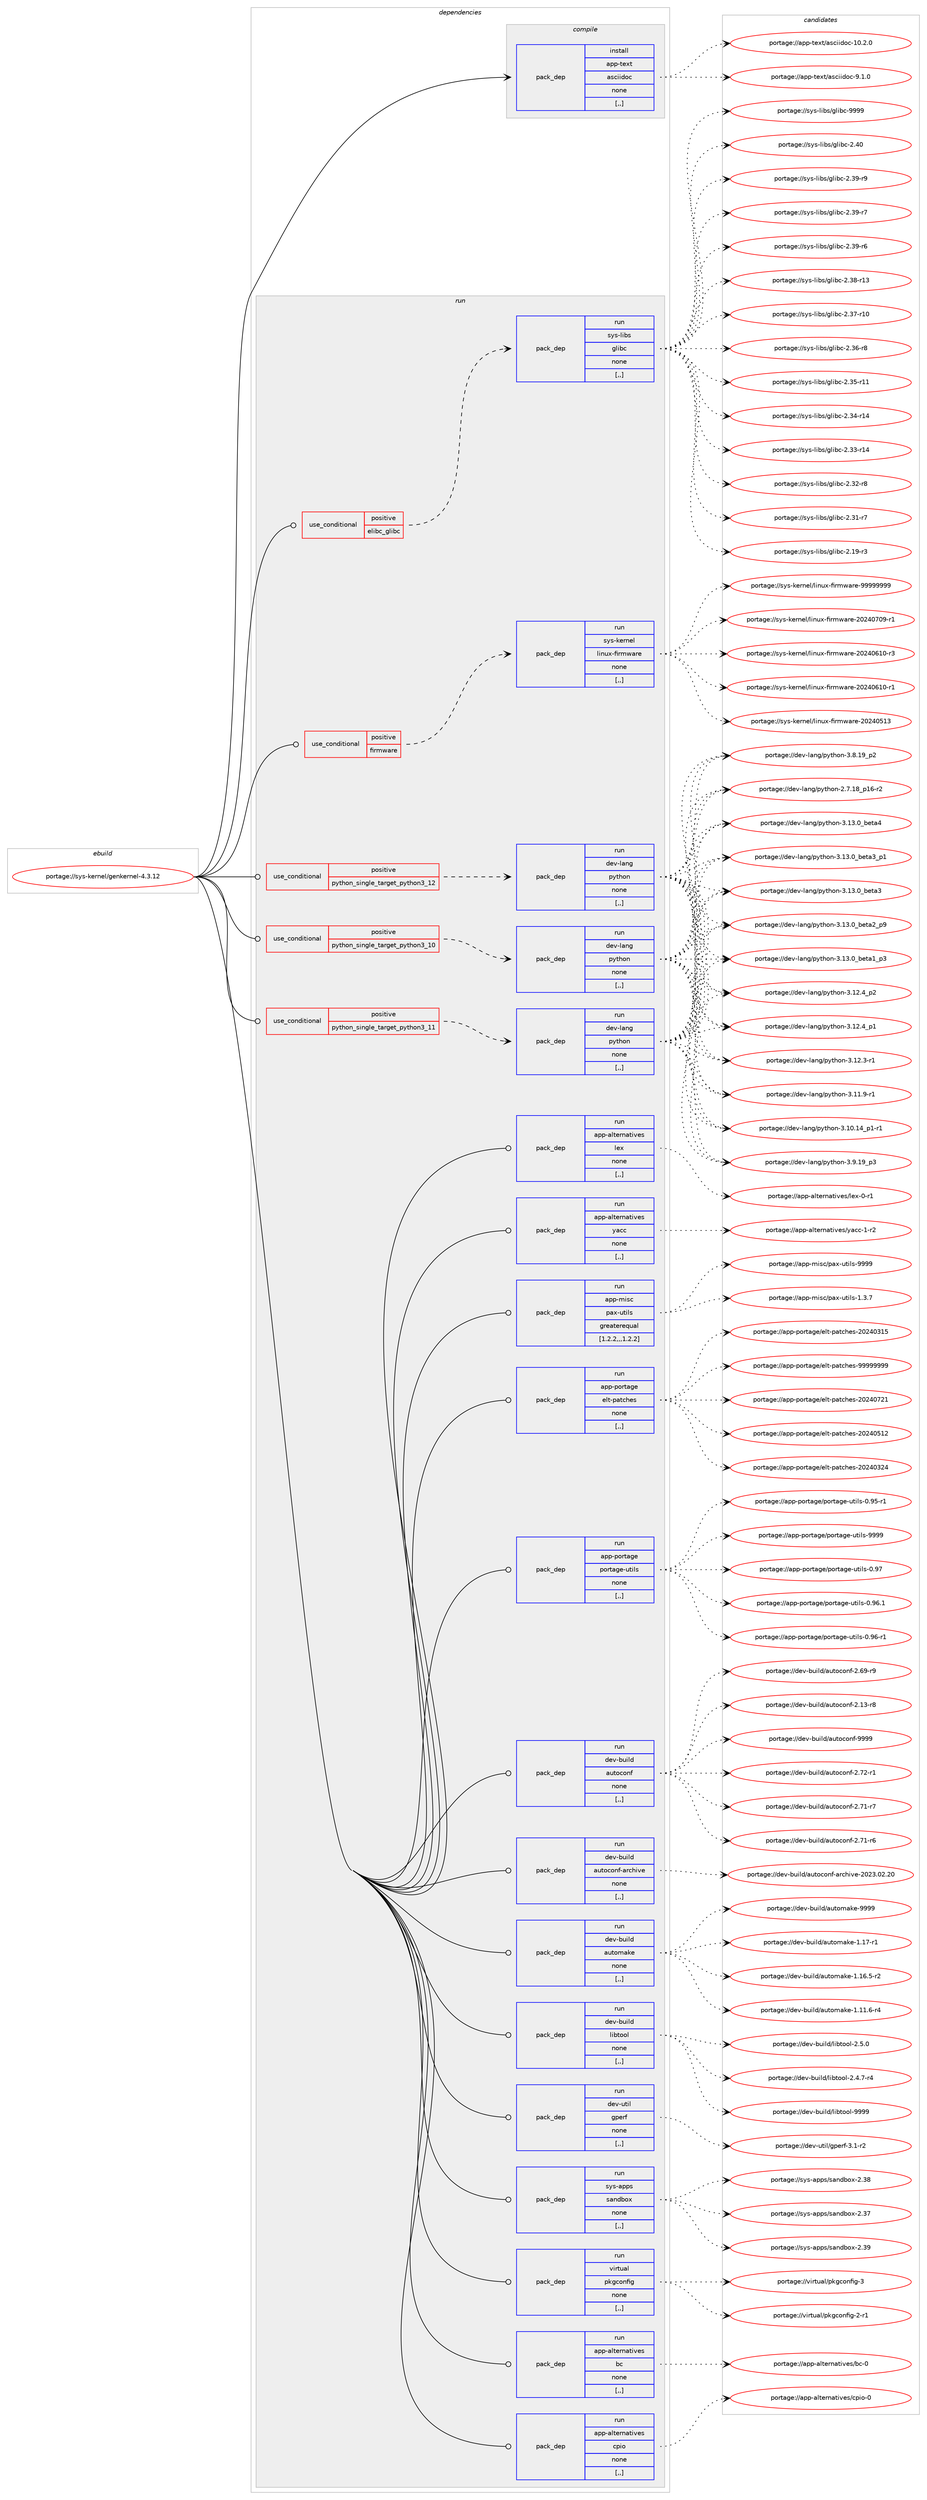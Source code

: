 digraph prolog {

# *************
# Graph options
# *************

newrank=true;
concentrate=true;
compound=true;
graph [rankdir=LR,fontname=Helvetica,fontsize=10,ranksep=1.5];#, ranksep=2.5, nodesep=0.2];
edge  [arrowhead=vee];
node  [fontname=Helvetica,fontsize=10];

# **********
# The ebuild
# **********

subgraph cluster_leftcol {
color=gray;
label=<<i>ebuild</i>>;
id [label="portage://sys-kernel/genkernel-4.3.12", color=red, width=4, href="../sys-kernel/genkernel-4.3.12.svg"];
}

# ****************
# The dependencies
# ****************

subgraph cluster_midcol {
color=gray;
label=<<i>dependencies</i>>;
subgraph cluster_compile {
fillcolor="#eeeeee";
style=filled;
label=<<i>compile</i>>;
subgraph pack318450 {
dependency438179 [label=<<TABLE BORDER="0" CELLBORDER="1" CELLSPACING="0" CELLPADDING="4" WIDTH="220"><TR><TD ROWSPAN="6" CELLPADDING="30">pack_dep</TD></TR><TR><TD WIDTH="110">install</TD></TR><TR><TD>app-text</TD></TR><TR><TD>asciidoc</TD></TR><TR><TD>none</TD></TR><TR><TD>[,,]</TD></TR></TABLE>>, shape=none, color=blue];
}
id:e -> dependency438179:w [weight=20,style="solid",arrowhead="vee"];
}
subgraph cluster_compileandrun {
fillcolor="#eeeeee";
style=filled;
label=<<i>compile and run</i>>;
}
subgraph cluster_run {
fillcolor="#eeeeee";
style=filled;
label=<<i>run</i>>;
subgraph cond116749 {
dependency438180 [label=<<TABLE BORDER="0" CELLBORDER="1" CELLSPACING="0" CELLPADDING="4"><TR><TD ROWSPAN="3" CELLPADDING="10">use_conditional</TD></TR><TR><TD>positive</TD></TR><TR><TD>elibc_glibc</TD></TR></TABLE>>, shape=none, color=red];
subgraph pack318451 {
dependency438181 [label=<<TABLE BORDER="0" CELLBORDER="1" CELLSPACING="0" CELLPADDING="4" WIDTH="220"><TR><TD ROWSPAN="6" CELLPADDING="30">pack_dep</TD></TR><TR><TD WIDTH="110">run</TD></TR><TR><TD>sys-libs</TD></TR><TR><TD>glibc</TD></TR><TR><TD>none</TD></TR><TR><TD>[,,]</TD></TR></TABLE>>, shape=none, color=blue];
}
dependency438180:e -> dependency438181:w [weight=20,style="dashed",arrowhead="vee"];
}
id:e -> dependency438180:w [weight=20,style="solid",arrowhead="odot"];
subgraph cond116750 {
dependency438182 [label=<<TABLE BORDER="0" CELLBORDER="1" CELLSPACING="0" CELLPADDING="4"><TR><TD ROWSPAN="3" CELLPADDING="10">use_conditional</TD></TR><TR><TD>positive</TD></TR><TR><TD>firmware</TD></TR></TABLE>>, shape=none, color=red];
subgraph pack318452 {
dependency438183 [label=<<TABLE BORDER="0" CELLBORDER="1" CELLSPACING="0" CELLPADDING="4" WIDTH="220"><TR><TD ROWSPAN="6" CELLPADDING="30">pack_dep</TD></TR><TR><TD WIDTH="110">run</TD></TR><TR><TD>sys-kernel</TD></TR><TR><TD>linux-firmware</TD></TR><TR><TD>none</TD></TR><TR><TD>[,,]</TD></TR></TABLE>>, shape=none, color=blue];
}
dependency438182:e -> dependency438183:w [weight=20,style="dashed",arrowhead="vee"];
}
id:e -> dependency438182:w [weight=20,style="solid",arrowhead="odot"];
subgraph cond116751 {
dependency438184 [label=<<TABLE BORDER="0" CELLBORDER="1" CELLSPACING="0" CELLPADDING="4"><TR><TD ROWSPAN="3" CELLPADDING="10">use_conditional</TD></TR><TR><TD>positive</TD></TR><TR><TD>python_single_target_python3_10</TD></TR></TABLE>>, shape=none, color=red];
subgraph pack318453 {
dependency438185 [label=<<TABLE BORDER="0" CELLBORDER="1" CELLSPACING="0" CELLPADDING="4" WIDTH="220"><TR><TD ROWSPAN="6" CELLPADDING="30">pack_dep</TD></TR><TR><TD WIDTH="110">run</TD></TR><TR><TD>dev-lang</TD></TR><TR><TD>python</TD></TR><TR><TD>none</TD></TR><TR><TD>[,,]</TD></TR></TABLE>>, shape=none, color=blue];
}
dependency438184:e -> dependency438185:w [weight=20,style="dashed",arrowhead="vee"];
}
id:e -> dependency438184:w [weight=20,style="solid",arrowhead="odot"];
subgraph cond116752 {
dependency438186 [label=<<TABLE BORDER="0" CELLBORDER="1" CELLSPACING="0" CELLPADDING="4"><TR><TD ROWSPAN="3" CELLPADDING="10">use_conditional</TD></TR><TR><TD>positive</TD></TR><TR><TD>python_single_target_python3_11</TD></TR></TABLE>>, shape=none, color=red];
subgraph pack318454 {
dependency438187 [label=<<TABLE BORDER="0" CELLBORDER="1" CELLSPACING="0" CELLPADDING="4" WIDTH="220"><TR><TD ROWSPAN="6" CELLPADDING="30">pack_dep</TD></TR><TR><TD WIDTH="110">run</TD></TR><TR><TD>dev-lang</TD></TR><TR><TD>python</TD></TR><TR><TD>none</TD></TR><TR><TD>[,,]</TD></TR></TABLE>>, shape=none, color=blue];
}
dependency438186:e -> dependency438187:w [weight=20,style="dashed",arrowhead="vee"];
}
id:e -> dependency438186:w [weight=20,style="solid",arrowhead="odot"];
subgraph cond116753 {
dependency438188 [label=<<TABLE BORDER="0" CELLBORDER="1" CELLSPACING="0" CELLPADDING="4"><TR><TD ROWSPAN="3" CELLPADDING="10">use_conditional</TD></TR><TR><TD>positive</TD></TR><TR><TD>python_single_target_python3_12</TD></TR></TABLE>>, shape=none, color=red];
subgraph pack318455 {
dependency438189 [label=<<TABLE BORDER="0" CELLBORDER="1" CELLSPACING="0" CELLPADDING="4" WIDTH="220"><TR><TD ROWSPAN="6" CELLPADDING="30">pack_dep</TD></TR><TR><TD WIDTH="110">run</TD></TR><TR><TD>dev-lang</TD></TR><TR><TD>python</TD></TR><TR><TD>none</TD></TR><TR><TD>[,,]</TD></TR></TABLE>>, shape=none, color=blue];
}
dependency438188:e -> dependency438189:w [weight=20,style="dashed",arrowhead="vee"];
}
id:e -> dependency438188:w [weight=20,style="solid",arrowhead="odot"];
subgraph pack318456 {
dependency438190 [label=<<TABLE BORDER="0" CELLBORDER="1" CELLSPACING="0" CELLPADDING="4" WIDTH="220"><TR><TD ROWSPAN="6" CELLPADDING="30">pack_dep</TD></TR><TR><TD WIDTH="110">run</TD></TR><TR><TD>app-alternatives</TD></TR><TR><TD>bc</TD></TR><TR><TD>none</TD></TR><TR><TD>[,,]</TD></TR></TABLE>>, shape=none, color=blue];
}
id:e -> dependency438190:w [weight=20,style="solid",arrowhead="odot"];
subgraph pack318457 {
dependency438191 [label=<<TABLE BORDER="0" CELLBORDER="1" CELLSPACING="0" CELLPADDING="4" WIDTH="220"><TR><TD ROWSPAN="6" CELLPADDING="30">pack_dep</TD></TR><TR><TD WIDTH="110">run</TD></TR><TR><TD>app-alternatives</TD></TR><TR><TD>cpio</TD></TR><TR><TD>none</TD></TR><TR><TD>[,,]</TD></TR></TABLE>>, shape=none, color=blue];
}
id:e -> dependency438191:w [weight=20,style="solid",arrowhead="odot"];
subgraph pack318458 {
dependency438192 [label=<<TABLE BORDER="0" CELLBORDER="1" CELLSPACING="0" CELLPADDING="4" WIDTH="220"><TR><TD ROWSPAN="6" CELLPADDING="30">pack_dep</TD></TR><TR><TD WIDTH="110">run</TD></TR><TR><TD>app-alternatives</TD></TR><TR><TD>lex</TD></TR><TR><TD>none</TD></TR><TR><TD>[,,]</TD></TR></TABLE>>, shape=none, color=blue];
}
id:e -> dependency438192:w [weight=20,style="solid",arrowhead="odot"];
subgraph pack318459 {
dependency438193 [label=<<TABLE BORDER="0" CELLBORDER="1" CELLSPACING="0" CELLPADDING="4" WIDTH="220"><TR><TD ROWSPAN="6" CELLPADDING="30">pack_dep</TD></TR><TR><TD WIDTH="110">run</TD></TR><TR><TD>app-alternatives</TD></TR><TR><TD>yacc</TD></TR><TR><TD>none</TD></TR><TR><TD>[,,]</TD></TR></TABLE>>, shape=none, color=blue];
}
id:e -> dependency438193:w [weight=20,style="solid",arrowhead="odot"];
subgraph pack318460 {
dependency438194 [label=<<TABLE BORDER="0" CELLBORDER="1" CELLSPACING="0" CELLPADDING="4" WIDTH="220"><TR><TD ROWSPAN="6" CELLPADDING="30">pack_dep</TD></TR><TR><TD WIDTH="110">run</TD></TR><TR><TD>app-misc</TD></TR><TR><TD>pax-utils</TD></TR><TR><TD>greaterequal</TD></TR><TR><TD>[1.2.2,,,1.2.2]</TD></TR></TABLE>>, shape=none, color=blue];
}
id:e -> dependency438194:w [weight=20,style="solid",arrowhead="odot"];
subgraph pack318461 {
dependency438195 [label=<<TABLE BORDER="0" CELLBORDER="1" CELLSPACING="0" CELLPADDING="4" WIDTH="220"><TR><TD ROWSPAN="6" CELLPADDING="30">pack_dep</TD></TR><TR><TD WIDTH="110">run</TD></TR><TR><TD>app-portage</TD></TR><TR><TD>elt-patches</TD></TR><TR><TD>none</TD></TR><TR><TD>[,,]</TD></TR></TABLE>>, shape=none, color=blue];
}
id:e -> dependency438195:w [weight=20,style="solid",arrowhead="odot"];
subgraph pack318462 {
dependency438196 [label=<<TABLE BORDER="0" CELLBORDER="1" CELLSPACING="0" CELLPADDING="4" WIDTH="220"><TR><TD ROWSPAN="6" CELLPADDING="30">pack_dep</TD></TR><TR><TD WIDTH="110">run</TD></TR><TR><TD>app-portage</TD></TR><TR><TD>portage-utils</TD></TR><TR><TD>none</TD></TR><TR><TD>[,,]</TD></TR></TABLE>>, shape=none, color=blue];
}
id:e -> dependency438196:w [weight=20,style="solid",arrowhead="odot"];
subgraph pack318463 {
dependency438197 [label=<<TABLE BORDER="0" CELLBORDER="1" CELLSPACING="0" CELLPADDING="4" WIDTH="220"><TR><TD ROWSPAN="6" CELLPADDING="30">pack_dep</TD></TR><TR><TD WIDTH="110">run</TD></TR><TR><TD>dev-build</TD></TR><TR><TD>autoconf</TD></TR><TR><TD>none</TD></TR><TR><TD>[,,]</TD></TR></TABLE>>, shape=none, color=blue];
}
id:e -> dependency438197:w [weight=20,style="solid",arrowhead="odot"];
subgraph pack318464 {
dependency438198 [label=<<TABLE BORDER="0" CELLBORDER="1" CELLSPACING="0" CELLPADDING="4" WIDTH="220"><TR><TD ROWSPAN="6" CELLPADDING="30">pack_dep</TD></TR><TR><TD WIDTH="110">run</TD></TR><TR><TD>dev-build</TD></TR><TR><TD>autoconf-archive</TD></TR><TR><TD>none</TD></TR><TR><TD>[,,]</TD></TR></TABLE>>, shape=none, color=blue];
}
id:e -> dependency438198:w [weight=20,style="solid",arrowhead="odot"];
subgraph pack318465 {
dependency438199 [label=<<TABLE BORDER="0" CELLBORDER="1" CELLSPACING="0" CELLPADDING="4" WIDTH="220"><TR><TD ROWSPAN="6" CELLPADDING="30">pack_dep</TD></TR><TR><TD WIDTH="110">run</TD></TR><TR><TD>dev-build</TD></TR><TR><TD>automake</TD></TR><TR><TD>none</TD></TR><TR><TD>[,,]</TD></TR></TABLE>>, shape=none, color=blue];
}
id:e -> dependency438199:w [weight=20,style="solid",arrowhead="odot"];
subgraph pack318466 {
dependency438200 [label=<<TABLE BORDER="0" CELLBORDER="1" CELLSPACING="0" CELLPADDING="4" WIDTH="220"><TR><TD ROWSPAN="6" CELLPADDING="30">pack_dep</TD></TR><TR><TD WIDTH="110">run</TD></TR><TR><TD>dev-build</TD></TR><TR><TD>libtool</TD></TR><TR><TD>none</TD></TR><TR><TD>[,,]</TD></TR></TABLE>>, shape=none, color=blue];
}
id:e -> dependency438200:w [weight=20,style="solid",arrowhead="odot"];
subgraph pack318467 {
dependency438201 [label=<<TABLE BORDER="0" CELLBORDER="1" CELLSPACING="0" CELLPADDING="4" WIDTH="220"><TR><TD ROWSPAN="6" CELLPADDING="30">pack_dep</TD></TR><TR><TD WIDTH="110">run</TD></TR><TR><TD>dev-util</TD></TR><TR><TD>gperf</TD></TR><TR><TD>none</TD></TR><TR><TD>[,,]</TD></TR></TABLE>>, shape=none, color=blue];
}
id:e -> dependency438201:w [weight=20,style="solid",arrowhead="odot"];
subgraph pack318468 {
dependency438202 [label=<<TABLE BORDER="0" CELLBORDER="1" CELLSPACING="0" CELLPADDING="4" WIDTH="220"><TR><TD ROWSPAN="6" CELLPADDING="30">pack_dep</TD></TR><TR><TD WIDTH="110">run</TD></TR><TR><TD>sys-apps</TD></TR><TR><TD>sandbox</TD></TR><TR><TD>none</TD></TR><TR><TD>[,,]</TD></TR></TABLE>>, shape=none, color=blue];
}
id:e -> dependency438202:w [weight=20,style="solid",arrowhead="odot"];
subgraph pack318469 {
dependency438203 [label=<<TABLE BORDER="0" CELLBORDER="1" CELLSPACING="0" CELLPADDING="4" WIDTH="220"><TR><TD ROWSPAN="6" CELLPADDING="30">pack_dep</TD></TR><TR><TD WIDTH="110">run</TD></TR><TR><TD>virtual</TD></TR><TR><TD>pkgconfig</TD></TR><TR><TD>none</TD></TR><TR><TD>[,,]</TD></TR></TABLE>>, shape=none, color=blue];
}
id:e -> dependency438203:w [weight=20,style="solid",arrowhead="odot"];
}
}

# **************
# The candidates
# **************

subgraph cluster_choices {
rank=same;
color=gray;
label=<<i>candidates</i>>;

subgraph choice318450 {
color=black;
nodesep=1;
choice97112112451161011201164797115991051051001119945494846504648 [label="portage://app-text/asciidoc-10.2.0", color=red, width=4,href="../app-text/asciidoc-10.2.0.svg"];
choice971121124511610112011647971159910510510011199455746494648 [label="portage://app-text/asciidoc-9.1.0", color=red, width=4,href="../app-text/asciidoc-9.1.0.svg"];
dependency438179:e -> choice97112112451161011201164797115991051051001119945494846504648:w [style=dotted,weight="100"];
dependency438179:e -> choice971121124511610112011647971159910510510011199455746494648:w [style=dotted,weight="100"];
}
subgraph choice318451 {
color=black;
nodesep=1;
choice11512111545108105981154710310810598994557575757 [label="portage://sys-libs/glibc-9999", color=red, width=4,href="../sys-libs/glibc-9999.svg"];
choice11512111545108105981154710310810598994550465248 [label="portage://sys-libs/glibc-2.40", color=red, width=4,href="../sys-libs/glibc-2.40.svg"];
choice115121115451081059811547103108105989945504651574511457 [label="portage://sys-libs/glibc-2.39-r9", color=red, width=4,href="../sys-libs/glibc-2.39-r9.svg"];
choice115121115451081059811547103108105989945504651574511455 [label="portage://sys-libs/glibc-2.39-r7", color=red, width=4,href="../sys-libs/glibc-2.39-r7.svg"];
choice115121115451081059811547103108105989945504651574511454 [label="portage://sys-libs/glibc-2.39-r6", color=red, width=4,href="../sys-libs/glibc-2.39-r6.svg"];
choice11512111545108105981154710310810598994550465156451144951 [label="portage://sys-libs/glibc-2.38-r13", color=red, width=4,href="../sys-libs/glibc-2.38-r13.svg"];
choice11512111545108105981154710310810598994550465155451144948 [label="portage://sys-libs/glibc-2.37-r10", color=red, width=4,href="../sys-libs/glibc-2.37-r10.svg"];
choice115121115451081059811547103108105989945504651544511456 [label="portage://sys-libs/glibc-2.36-r8", color=red, width=4,href="../sys-libs/glibc-2.36-r8.svg"];
choice11512111545108105981154710310810598994550465153451144949 [label="portage://sys-libs/glibc-2.35-r11", color=red, width=4,href="../sys-libs/glibc-2.35-r11.svg"];
choice11512111545108105981154710310810598994550465152451144952 [label="portage://sys-libs/glibc-2.34-r14", color=red, width=4,href="../sys-libs/glibc-2.34-r14.svg"];
choice11512111545108105981154710310810598994550465151451144952 [label="portage://sys-libs/glibc-2.33-r14", color=red, width=4,href="../sys-libs/glibc-2.33-r14.svg"];
choice115121115451081059811547103108105989945504651504511456 [label="portage://sys-libs/glibc-2.32-r8", color=red, width=4,href="../sys-libs/glibc-2.32-r8.svg"];
choice115121115451081059811547103108105989945504651494511455 [label="portage://sys-libs/glibc-2.31-r7", color=red, width=4,href="../sys-libs/glibc-2.31-r7.svg"];
choice115121115451081059811547103108105989945504649574511451 [label="portage://sys-libs/glibc-2.19-r3", color=red, width=4,href="../sys-libs/glibc-2.19-r3.svg"];
dependency438181:e -> choice11512111545108105981154710310810598994557575757:w [style=dotted,weight="100"];
dependency438181:e -> choice11512111545108105981154710310810598994550465248:w [style=dotted,weight="100"];
dependency438181:e -> choice115121115451081059811547103108105989945504651574511457:w [style=dotted,weight="100"];
dependency438181:e -> choice115121115451081059811547103108105989945504651574511455:w [style=dotted,weight="100"];
dependency438181:e -> choice115121115451081059811547103108105989945504651574511454:w [style=dotted,weight="100"];
dependency438181:e -> choice11512111545108105981154710310810598994550465156451144951:w [style=dotted,weight="100"];
dependency438181:e -> choice11512111545108105981154710310810598994550465155451144948:w [style=dotted,weight="100"];
dependency438181:e -> choice115121115451081059811547103108105989945504651544511456:w [style=dotted,weight="100"];
dependency438181:e -> choice11512111545108105981154710310810598994550465153451144949:w [style=dotted,weight="100"];
dependency438181:e -> choice11512111545108105981154710310810598994550465152451144952:w [style=dotted,weight="100"];
dependency438181:e -> choice11512111545108105981154710310810598994550465151451144952:w [style=dotted,weight="100"];
dependency438181:e -> choice115121115451081059811547103108105989945504651504511456:w [style=dotted,weight="100"];
dependency438181:e -> choice115121115451081059811547103108105989945504651494511455:w [style=dotted,weight="100"];
dependency438181:e -> choice115121115451081059811547103108105989945504649574511451:w [style=dotted,weight="100"];
}
subgraph choice318452 {
color=black;
nodesep=1;
choice11512111545107101114110101108471081051101171204510210511410911997114101455757575757575757 [label="portage://sys-kernel/linux-firmware-99999999", color=red, width=4,href="../sys-kernel/linux-firmware-99999999.svg"];
choice115121115451071011141101011084710810511011712045102105114109119971141014550485052485548574511449 [label="portage://sys-kernel/linux-firmware-20240709-r1", color=red, width=4,href="../sys-kernel/linux-firmware-20240709-r1.svg"];
choice115121115451071011141101011084710810511011712045102105114109119971141014550485052485449484511451 [label="portage://sys-kernel/linux-firmware-20240610-r3", color=red, width=4,href="../sys-kernel/linux-firmware-20240610-r3.svg"];
choice115121115451071011141101011084710810511011712045102105114109119971141014550485052485449484511449 [label="portage://sys-kernel/linux-firmware-20240610-r1", color=red, width=4,href="../sys-kernel/linux-firmware-20240610-r1.svg"];
choice11512111545107101114110101108471081051101171204510210511410911997114101455048505248534951 [label="portage://sys-kernel/linux-firmware-20240513", color=red, width=4,href="../sys-kernel/linux-firmware-20240513.svg"];
dependency438183:e -> choice11512111545107101114110101108471081051101171204510210511410911997114101455757575757575757:w [style=dotted,weight="100"];
dependency438183:e -> choice115121115451071011141101011084710810511011712045102105114109119971141014550485052485548574511449:w [style=dotted,weight="100"];
dependency438183:e -> choice115121115451071011141101011084710810511011712045102105114109119971141014550485052485449484511451:w [style=dotted,weight="100"];
dependency438183:e -> choice115121115451071011141101011084710810511011712045102105114109119971141014550485052485449484511449:w [style=dotted,weight="100"];
dependency438183:e -> choice11512111545107101114110101108471081051101171204510210511410911997114101455048505248534951:w [style=dotted,weight="100"];
}
subgraph choice318453 {
color=black;
nodesep=1;
choice1001011184510897110103471121211161041111104551464951464895981011169752 [label="portage://dev-lang/python-3.13.0_beta4", color=red, width=4,href="../dev-lang/python-3.13.0_beta4.svg"];
choice10010111845108971101034711212111610411111045514649514648959810111697519511249 [label="portage://dev-lang/python-3.13.0_beta3_p1", color=red, width=4,href="../dev-lang/python-3.13.0_beta3_p1.svg"];
choice1001011184510897110103471121211161041111104551464951464895981011169751 [label="portage://dev-lang/python-3.13.0_beta3", color=red, width=4,href="../dev-lang/python-3.13.0_beta3.svg"];
choice10010111845108971101034711212111610411111045514649514648959810111697509511257 [label="portage://dev-lang/python-3.13.0_beta2_p9", color=red, width=4,href="../dev-lang/python-3.13.0_beta2_p9.svg"];
choice10010111845108971101034711212111610411111045514649514648959810111697499511251 [label="portage://dev-lang/python-3.13.0_beta1_p3", color=red, width=4,href="../dev-lang/python-3.13.0_beta1_p3.svg"];
choice100101118451089711010347112121116104111110455146495046529511250 [label="portage://dev-lang/python-3.12.4_p2", color=red, width=4,href="../dev-lang/python-3.12.4_p2.svg"];
choice100101118451089711010347112121116104111110455146495046529511249 [label="portage://dev-lang/python-3.12.4_p1", color=red, width=4,href="../dev-lang/python-3.12.4_p1.svg"];
choice100101118451089711010347112121116104111110455146495046514511449 [label="portage://dev-lang/python-3.12.3-r1", color=red, width=4,href="../dev-lang/python-3.12.3-r1.svg"];
choice100101118451089711010347112121116104111110455146494946574511449 [label="portage://dev-lang/python-3.11.9-r1", color=red, width=4,href="../dev-lang/python-3.11.9-r1.svg"];
choice100101118451089711010347112121116104111110455146494846495295112494511449 [label="portage://dev-lang/python-3.10.14_p1-r1", color=red, width=4,href="../dev-lang/python-3.10.14_p1-r1.svg"];
choice100101118451089711010347112121116104111110455146574649579511251 [label="portage://dev-lang/python-3.9.19_p3", color=red, width=4,href="../dev-lang/python-3.9.19_p3.svg"];
choice100101118451089711010347112121116104111110455146564649579511250 [label="portage://dev-lang/python-3.8.19_p2", color=red, width=4,href="../dev-lang/python-3.8.19_p2.svg"];
choice100101118451089711010347112121116104111110455046554649569511249544511450 [label="portage://dev-lang/python-2.7.18_p16-r2", color=red, width=4,href="../dev-lang/python-2.7.18_p16-r2.svg"];
dependency438185:e -> choice1001011184510897110103471121211161041111104551464951464895981011169752:w [style=dotted,weight="100"];
dependency438185:e -> choice10010111845108971101034711212111610411111045514649514648959810111697519511249:w [style=dotted,weight="100"];
dependency438185:e -> choice1001011184510897110103471121211161041111104551464951464895981011169751:w [style=dotted,weight="100"];
dependency438185:e -> choice10010111845108971101034711212111610411111045514649514648959810111697509511257:w [style=dotted,weight="100"];
dependency438185:e -> choice10010111845108971101034711212111610411111045514649514648959810111697499511251:w [style=dotted,weight="100"];
dependency438185:e -> choice100101118451089711010347112121116104111110455146495046529511250:w [style=dotted,weight="100"];
dependency438185:e -> choice100101118451089711010347112121116104111110455146495046529511249:w [style=dotted,weight="100"];
dependency438185:e -> choice100101118451089711010347112121116104111110455146495046514511449:w [style=dotted,weight="100"];
dependency438185:e -> choice100101118451089711010347112121116104111110455146494946574511449:w [style=dotted,weight="100"];
dependency438185:e -> choice100101118451089711010347112121116104111110455146494846495295112494511449:w [style=dotted,weight="100"];
dependency438185:e -> choice100101118451089711010347112121116104111110455146574649579511251:w [style=dotted,weight="100"];
dependency438185:e -> choice100101118451089711010347112121116104111110455146564649579511250:w [style=dotted,weight="100"];
dependency438185:e -> choice100101118451089711010347112121116104111110455046554649569511249544511450:w [style=dotted,weight="100"];
}
subgraph choice318454 {
color=black;
nodesep=1;
choice1001011184510897110103471121211161041111104551464951464895981011169752 [label="portage://dev-lang/python-3.13.0_beta4", color=red, width=4,href="../dev-lang/python-3.13.0_beta4.svg"];
choice10010111845108971101034711212111610411111045514649514648959810111697519511249 [label="portage://dev-lang/python-3.13.0_beta3_p1", color=red, width=4,href="../dev-lang/python-3.13.0_beta3_p1.svg"];
choice1001011184510897110103471121211161041111104551464951464895981011169751 [label="portage://dev-lang/python-3.13.0_beta3", color=red, width=4,href="../dev-lang/python-3.13.0_beta3.svg"];
choice10010111845108971101034711212111610411111045514649514648959810111697509511257 [label="portage://dev-lang/python-3.13.0_beta2_p9", color=red, width=4,href="../dev-lang/python-3.13.0_beta2_p9.svg"];
choice10010111845108971101034711212111610411111045514649514648959810111697499511251 [label="portage://dev-lang/python-3.13.0_beta1_p3", color=red, width=4,href="../dev-lang/python-3.13.0_beta1_p3.svg"];
choice100101118451089711010347112121116104111110455146495046529511250 [label="portage://dev-lang/python-3.12.4_p2", color=red, width=4,href="../dev-lang/python-3.12.4_p2.svg"];
choice100101118451089711010347112121116104111110455146495046529511249 [label="portage://dev-lang/python-3.12.4_p1", color=red, width=4,href="../dev-lang/python-3.12.4_p1.svg"];
choice100101118451089711010347112121116104111110455146495046514511449 [label="portage://dev-lang/python-3.12.3-r1", color=red, width=4,href="../dev-lang/python-3.12.3-r1.svg"];
choice100101118451089711010347112121116104111110455146494946574511449 [label="portage://dev-lang/python-3.11.9-r1", color=red, width=4,href="../dev-lang/python-3.11.9-r1.svg"];
choice100101118451089711010347112121116104111110455146494846495295112494511449 [label="portage://dev-lang/python-3.10.14_p1-r1", color=red, width=4,href="../dev-lang/python-3.10.14_p1-r1.svg"];
choice100101118451089711010347112121116104111110455146574649579511251 [label="portage://dev-lang/python-3.9.19_p3", color=red, width=4,href="../dev-lang/python-3.9.19_p3.svg"];
choice100101118451089711010347112121116104111110455146564649579511250 [label="portage://dev-lang/python-3.8.19_p2", color=red, width=4,href="../dev-lang/python-3.8.19_p2.svg"];
choice100101118451089711010347112121116104111110455046554649569511249544511450 [label="portage://dev-lang/python-2.7.18_p16-r2", color=red, width=4,href="../dev-lang/python-2.7.18_p16-r2.svg"];
dependency438187:e -> choice1001011184510897110103471121211161041111104551464951464895981011169752:w [style=dotted,weight="100"];
dependency438187:e -> choice10010111845108971101034711212111610411111045514649514648959810111697519511249:w [style=dotted,weight="100"];
dependency438187:e -> choice1001011184510897110103471121211161041111104551464951464895981011169751:w [style=dotted,weight="100"];
dependency438187:e -> choice10010111845108971101034711212111610411111045514649514648959810111697509511257:w [style=dotted,weight="100"];
dependency438187:e -> choice10010111845108971101034711212111610411111045514649514648959810111697499511251:w [style=dotted,weight="100"];
dependency438187:e -> choice100101118451089711010347112121116104111110455146495046529511250:w [style=dotted,weight="100"];
dependency438187:e -> choice100101118451089711010347112121116104111110455146495046529511249:w [style=dotted,weight="100"];
dependency438187:e -> choice100101118451089711010347112121116104111110455146495046514511449:w [style=dotted,weight="100"];
dependency438187:e -> choice100101118451089711010347112121116104111110455146494946574511449:w [style=dotted,weight="100"];
dependency438187:e -> choice100101118451089711010347112121116104111110455146494846495295112494511449:w [style=dotted,weight="100"];
dependency438187:e -> choice100101118451089711010347112121116104111110455146574649579511251:w [style=dotted,weight="100"];
dependency438187:e -> choice100101118451089711010347112121116104111110455146564649579511250:w [style=dotted,weight="100"];
dependency438187:e -> choice100101118451089711010347112121116104111110455046554649569511249544511450:w [style=dotted,weight="100"];
}
subgraph choice318455 {
color=black;
nodesep=1;
choice1001011184510897110103471121211161041111104551464951464895981011169752 [label="portage://dev-lang/python-3.13.0_beta4", color=red, width=4,href="../dev-lang/python-3.13.0_beta4.svg"];
choice10010111845108971101034711212111610411111045514649514648959810111697519511249 [label="portage://dev-lang/python-3.13.0_beta3_p1", color=red, width=4,href="../dev-lang/python-3.13.0_beta3_p1.svg"];
choice1001011184510897110103471121211161041111104551464951464895981011169751 [label="portage://dev-lang/python-3.13.0_beta3", color=red, width=4,href="../dev-lang/python-3.13.0_beta3.svg"];
choice10010111845108971101034711212111610411111045514649514648959810111697509511257 [label="portage://dev-lang/python-3.13.0_beta2_p9", color=red, width=4,href="../dev-lang/python-3.13.0_beta2_p9.svg"];
choice10010111845108971101034711212111610411111045514649514648959810111697499511251 [label="portage://dev-lang/python-3.13.0_beta1_p3", color=red, width=4,href="../dev-lang/python-3.13.0_beta1_p3.svg"];
choice100101118451089711010347112121116104111110455146495046529511250 [label="portage://dev-lang/python-3.12.4_p2", color=red, width=4,href="../dev-lang/python-3.12.4_p2.svg"];
choice100101118451089711010347112121116104111110455146495046529511249 [label="portage://dev-lang/python-3.12.4_p1", color=red, width=4,href="../dev-lang/python-3.12.4_p1.svg"];
choice100101118451089711010347112121116104111110455146495046514511449 [label="portage://dev-lang/python-3.12.3-r1", color=red, width=4,href="../dev-lang/python-3.12.3-r1.svg"];
choice100101118451089711010347112121116104111110455146494946574511449 [label="portage://dev-lang/python-3.11.9-r1", color=red, width=4,href="../dev-lang/python-3.11.9-r1.svg"];
choice100101118451089711010347112121116104111110455146494846495295112494511449 [label="portage://dev-lang/python-3.10.14_p1-r1", color=red, width=4,href="../dev-lang/python-3.10.14_p1-r1.svg"];
choice100101118451089711010347112121116104111110455146574649579511251 [label="portage://dev-lang/python-3.9.19_p3", color=red, width=4,href="../dev-lang/python-3.9.19_p3.svg"];
choice100101118451089711010347112121116104111110455146564649579511250 [label="portage://dev-lang/python-3.8.19_p2", color=red, width=4,href="../dev-lang/python-3.8.19_p2.svg"];
choice100101118451089711010347112121116104111110455046554649569511249544511450 [label="portage://dev-lang/python-2.7.18_p16-r2", color=red, width=4,href="../dev-lang/python-2.7.18_p16-r2.svg"];
dependency438189:e -> choice1001011184510897110103471121211161041111104551464951464895981011169752:w [style=dotted,weight="100"];
dependency438189:e -> choice10010111845108971101034711212111610411111045514649514648959810111697519511249:w [style=dotted,weight="100"];
dependency438189:e -> choice1001011184510897110103471121211161041111104551464951464895981011169751:w [style=dotted,weight="100"];
dependency438189:e -> choice10010111845108971101034711212111610411111045514649514648959810111697509511257:w [style=dotted,weight="100"];
dependency438189:e -> choice10010111845108971101034711212111610411111045514649514648959810111697499511251:w [style=dotted,weight="100"];
dependency438189:e -> choice100101118451089711010347112121116104111110455146495046529511250:w [style=dotted,weight="100"];
dependency438189:e -> choice100101118451089711010347112121116104111110455146495046529511249:w [style=dotted,weight="100"];
dependency438189:e -> choice100101118451089711010347112121116104111110455146495046514511449:w [style=dotted,weight="100"];
dependency438189:e -> choice100101118451089711010347112121116104111110455146494946574511449:w [style=dotted,weight="100"];
dependency438189:e -> choice100101118451089711010347112121116104111110455146494846495295112494511449:w [style=dotted,weight="100"];
dependency438189:e -> choice100101118451089711010347112121116104111110455146574649579511251:w [style=dotted,weight="100"];
dependency438189:e -> choice100101118451089711010347112121116104111110455146564649579511250:w [style=dotted,weight="100"];
dependency438189:e -> choice100101118451089711010347112121116104111110455046554649569511249544511450:w [style=dotted,weight="100"];
}
subgraph choice318456 {
color=black;
nodesep=1;
choice971121124597108116101114110971161051181011154798994548 [label="portage://app-alternatives/bc-0", color=red, width=4,href="../app-alternatives/bc-0.svg"];
dependency438190:e -> choice971121124597108116101114110971161051181011154798994548:w [style=dotted,weight="100"];
}
subgraph choice318457 {
color=black;
nodesep=1;
choice9711211245971081161011141109711610511810111547991121051114548 [label="portage://app-alternatives/cpio-0", color=red, width=4,href="../app-alternatives/cpio-0.svg"];
dependency438191:e -> choice9711211245971081161011141109711610511810111547991121051114548:w [style=dotted,weight="100"];
}
subgraph choice318458 {
color=black;
nodesep=1;
choice971121124597108116101114110971161051181011154710810112045484511449 [label="portage://app-alternatives/lex-0-r1", color=red, width=4,href="../app-alternatives/lex-0-r1.svg"];
dependency438192:e -> choice971121124597108116101114110971161051181011154710810112045484511449:w [style=dotted,weight="100"];
}
subgraph choice318459 {
color=black;
nodesep=1;
choice971121124597108116101114110971161051181011154712197999945494511450 [label="portage://app-alternatives/yacc-1-r2", color=red, width=4,href="../app-alternatives/yacc-1-r2.svg"];
dependency438193:e -> choice971121124597108116101114110971161051181011154712197999945494511450:w [style=dotted,weight="100"];
}
subgraph choice318460 {
color=black;
nodesep=1;
choice9711211245109105115994711297120451171161051081154557575757 [label="portage://app-misc/pax-utils-9999", color=red, width=4,href="../app-misc/pax-utils-9999.svg"];
choice971121124510910511599471129712045117116105108115454946514655 [label="portage://app-misc/pax-utils-1.3.7", color=red, width=4,href="../app-misc/pax-utils-1.3.7.svg"];
dependency438194:e -> choice9711211245109105115994711297120451171161051081154557575757:w [style=dotted,weight="100"];
dependency438194:e -> choice971121124510910511599471129712045117116105108115454946514655:w [style=dotted,weight="100"];
}
subgraph choice318461 {
color=black;
nodesep=1;
choice97112112451121111141169710310147101108116451129711699104101115455757575757575757 [label="portage://app-portage/elt-patches-99999999", color=red, width=4,href="../app-portage/elt-patches-99999999.svg"];
choice97112112451121111141169710310147101108116451129711699104101115455048505248555049 [label="portage://app-portage/elt-patches-20240721", color=red, width=4,href="../app-portage/elt-patches-20240721.svg"];
choice97112112451121111141169710310147101108116451129711699104101115455048505248534950 [label="portage://app-portage/elt-patches-20240512", color=red, width=4,href="../app-portage/elt-patches-20240512.svg"];
choice97112112451121111141169710310147101108116451129711699104101115455048505248515052 [label="portage://app-portage/elt-patches-20240324", color=red, width=4,href="../app-portage/elt-patches-20240324.svg"];
choice97112112451121111141169710310147101108116451129711699104101115455048505248514953 [label="portage://app-portage/elt-patches-20240315", color=red, width=4,href="../app-portage/elt-patches-20240315.svg"];
dependency438195:e -> choice97112112451121111141169710310147101108116451129711699104101115455757575757575757:w [style=dotted,weight="100"];
dependency438195:e -> choice97112112451121111141169710310147101108116451129711699104101115455048505248555049:w [style=dotted,weight="100"];
dependency438195:e -> choice97112112451121111141169710310147101108116451129711699104101115455048505248534950:w [style=dotted,weight="100"];
dependency438195:e -> choice97112112451121111141169710310147101108116451129711699104101115455048505248515052:w [style=dotted,weight="100"];
dependency438195:e -> choice97112112451121111141169710310147101108116451129711699104101115455048505248514953:w [style=dotted,weight="100"];
}
subgraph choice318462 {
color=black;
nodesep=1;
choice9711211245112111114116971031014711211111411697103101451171161051081154557575757 [label="portage://app-portage/portage-utils-9999", color=red, width=4,href="../app-portage/portage-utils-9999.svg"];
choice9711211245112111114116971031014711211111411697103101451171161051081154548465755 [label="portage://app-portage/portage-utils-0.97", color=red, width=4,href="../app-portage/portage-utils-0.97.svg"];
choice97112112451121111141169710310147112111114116971031014511711610510811545484657544649 [label="portage://app-portage/portage-utils-0.96.1", color=red, width=4,href="../app-portage/portage-utils-0.96.1.svg"];
choice97112112451121111141169710310147112111114116971031014511711610510811545484657544511449 [label="portage://app-portage/portage-utils-0.96-r1", color=red, width=4,href="../app-portage/portage-utils-0.96-r1.svg"];
choice97112112451121111141169710310147112111114116971031014511711610510811545484657534511449 [label="portage://app-portage/portage-utils-0.95-r1", color=red, width=4,href="../app-portage/portage-utils-0.95-r1.svg"];
dependency438196:e -> choice9711211245112111114116971031014711211111411697103101451171161051081154557575757:w [style=dotted,weight="100"];
dependency438196:e -> choice9711211245112111114116971031014711211111411697103101451171161051081154548465755:w [style=dotted,weight="100"];
dependency438196:e -> choice97112112451121111141169710310147112111114116971031014511711610510811545484657544649:w [style=dotted,weight="100"];
dependency438196:e -> choice97112112451121111141169710310147112111114116971031014511711610510811545484657544511449:w [style=dotted,weight="100"];
dependency438196:e -> choice97112112451121111141169710310147112111114116971031014511711610510811545484657534511449:w [style=dotted,weight="100"];
}
subgraph choice318463 {
color=black;
nodesep=1;
choice10010111845981171051081004797117116111991111101024557575757 [label="portage://dev-build/autoconf-9999", color=red, width=4,href="../dev-build/autoconf-9999.svg"];
choice100101118459811710510810047971171161119911111010245504655504511449 [label="portage://dev-build/autoconf-2.72-r1", color=red, width=4,href="../dev-build/autoconf-2.72-r1.svg"];
choice100101118459811710510810047971171161119911111010245504655494511455 [label="portage://dev-build/autoconf-2.71-r7", color=red, width=4,href="../dev-build/autoconf-2.71-r7.svg"];
choice100101118459811710510810047971171161119911111010245504655494511454 [label="portage://dev-build/autoconf-2.71-r6", color=red, width=4,href="../dev-build/autoconf-2.71-r6.svg"];
choice100101118459811710510810047971171161119911111010245504654574511457 [label="portage://dev-build/autoconf-2.69-r9", color=red, width=4,href="../dev-build/autoconf-2.69-r9.svg"];
choice100101118459811710510810047971171161119911111010245504649514511456 [label="portage://dev-build/autoconf-2.13-r8", color=red, width=4,href="../dev-build/autoconf-2.13-r8.svg"];
dependency438197:e -> choice10010111845981171051081004797117116111991111101024557575757:w [style=dotted,weight="100"];
dependency438197:e -> choice100101118459811710510810047971171161119911111010245504655504511449:w [style=dotted,weight="100"];
dependency438197:e -> choice100101118459811710510810047971171161119911111010245504655494511455:w [style=dotted,weight="100"];
dependency438197:e -> choice100101118459811710510810047971171161119911111010245504655494511454:w [style=dotted,weight="100"];
dependency438197:e -> choice100101118459811710510810047971171161119911111010245504654574511457:w [style=dotted,weight="100"];
dependency438197:e -> choice100101118459811710510810047971171161119911111010245504649514511456:w [style=dotted,weight="100"];
}
subgraph choice318464 {
color=black;
nodesep=1;
choice10010111845981171051081004797117116111991111101024597114991041051181014550485051464850465048 [label="portage://dev-build/autoconf-archive-2023.02.20", color=red, width=4,href="../dev-build/autoconf-archive-2023.02.20.svg"];
dependency438198:e -> choice10010111845981171051081004797117116111991111101024597114991041051181014550485051464850465048:w [style=dotted,weight="100"];
}
subgraph choice318465 {
color=black;
nodesep=1;
choice10010111845981171051081004797117116111109971071014557575757 [label="portage://dev-build/automake-9999", color=red, width=4,href="../dev-build/automake-9999.svg"];
choice100101118459811710510810047971171161111099710710145494649554511449 [label="portage://dev-build/automake-1.17-r1", color=red, width=4,href="../dev-build/automake-1.17-r1.svg"];
choice1001011184598117105108100479711711611110997107101454946495446534511450 [label="portage://dev-build/automake-1.16.5-r2", color=red, width=4,href="../dev-build/automake-1.16.5-r2.svg"];
choice1001011184598117105108100479711711611110997107101454946494946544511452 [label="portage://dev-build/automake-1.11.6-r4", color=red, width=4,href="../dev-build/automake-1.11.6-r4.svg"];
dependency438199:e -> choice10010111845981171051081004797117116111109971071014557575757:w [style=dotted,weight="100"];
dependency438199:e -> choice100101118459811710510810047971171161111099710710145494649554511449:w [style=dotted,weight="100"];
dependency438199:e -> choice1001011184598117105108100479711711611110997107101454946495446534511450:w [style=dotted,weight="100"];
dependency438199:e -> choice1001011184598117105108100479711711611110997107101454946494946544511452:w [style=dotted,weight="100"];
}
subgraph choice318466 {
color=black;
nodesep=1;
choice100101118459811710510810047108105981161111111084557575757 [label="portage://dev-build/libtool-9999", color=red, width=4,href="../dev-build/libtool-9999.svg"];
choice10010111845981171051081004710810598116111111108455046534648 [label="portage://dev-build/libtool-2.5.0", color=red, width=4,href="../dev-build/libtool-2.5.0.svg"];
choice100101118459811710510810047108105981161111111084550465246554511452 [label="portage://dev-build/libtool-2.4.7-r4", color=red, width=4,href="../dev-build/libtool-2.4.7-r4.svg"];
dependency438200:e -> choice100101118459811710510810047108105981161111111084557575757:w [style=dotted,weight="100"];
dependency438200:e -> choice10010111845981171051081004710810598116111111108455046534648:w [style=dotted,weight="100"];
dependency438200:e -> choice100101118459811710510810047108105981161111111084550465246554511452:w [style=dotted,weight="100"];
}
subgraph choice318467 {
color=black;
nodesep=1;
choice1001011184511711610510847103112101114102455146494511450 [label="portage://dev-util/gperf-3.1-r2", color=red, width=4,href="../dev-util/gperf-3.1-r2.svg"];
dependency438201:e -> choice1001011184511711610510847103112101114102455146494511450:w [style=dotted,weight="100"];
}
subgraph choice318468 {
color=black;
nodesep=1;
choice11512111545971121121154711597110100981111204550465157 [label="portage://sys-apps/sandbox-2.39", color=red, width=4,href="../sys-apps/sandbox-2.39.svg"];
choice11512111545971121121154711597110100981111204550465156 [label="portage://sys-apps/sandbox-2.38", color=red, width=4,href="../sys-apps/sandbox-2.38.svg"];
choice11512111545971121121154711597110100981111204550465155 [label="portage://sys-apps/sandbox-2.37", color=red, width=4,href="../sys-apps/sandbox-2.37.svg"];
dependency438202:e -> choice11512111545971121121154711597110100981111204550465157:w [style=dotted,weight="100"];
dependency438202:e -> choice11512111545971121121154711597110100981111204550465156:w [style=dotted,weight="100"];
dependency438202:e -> choice11512111545971121121154711597110100981111204550465155:w [style=dotted,weight="100"];
}
subgraph choice318469 {
color=black;
nodesep=1;
choice1181051141161179710847112107103991111101021051034551 [label="portage://virtual/pkgconfig-3", color=red, width=4,href="../virtual/pkgconfig-3.svg"];
choice11810511411611797108471121071039911111010210510345504511449 [label="portage://virtual/pkgconfig-2-r1", color=red, width=4,href="../virtual/pkgconfig-2-r1.svg"];
dependency438203:e -> choice1181051141161179710847112107103991111101021051034551:w [style=dotted,weight="100"];
dependency438203:e -> choice11810511411611797108471121071039911111010210510345504511449:w [style=dotted,weight="100"];
}
}

}
